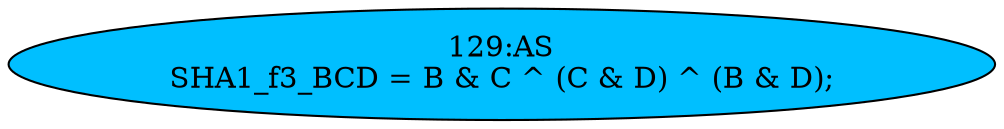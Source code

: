 strict digraph "" {
	node [label="\N"];
	"129:AS"	 [ast="<pyverilog.vparser.ast.Assign object at 0x7f56fedb0590>",
		def_var="['SHA1_f3_BCD']",
		fillcolor=deepskyblue,
		label="129:AS
SHA1_f3_BCD = B & C ^ (C & D) ^ (B & D);",
		statements="[]",
		style=filled,
		typ=Assign,
		use_var="['B', 'C', 'C', 'D', 'B', 'D']"];
}
